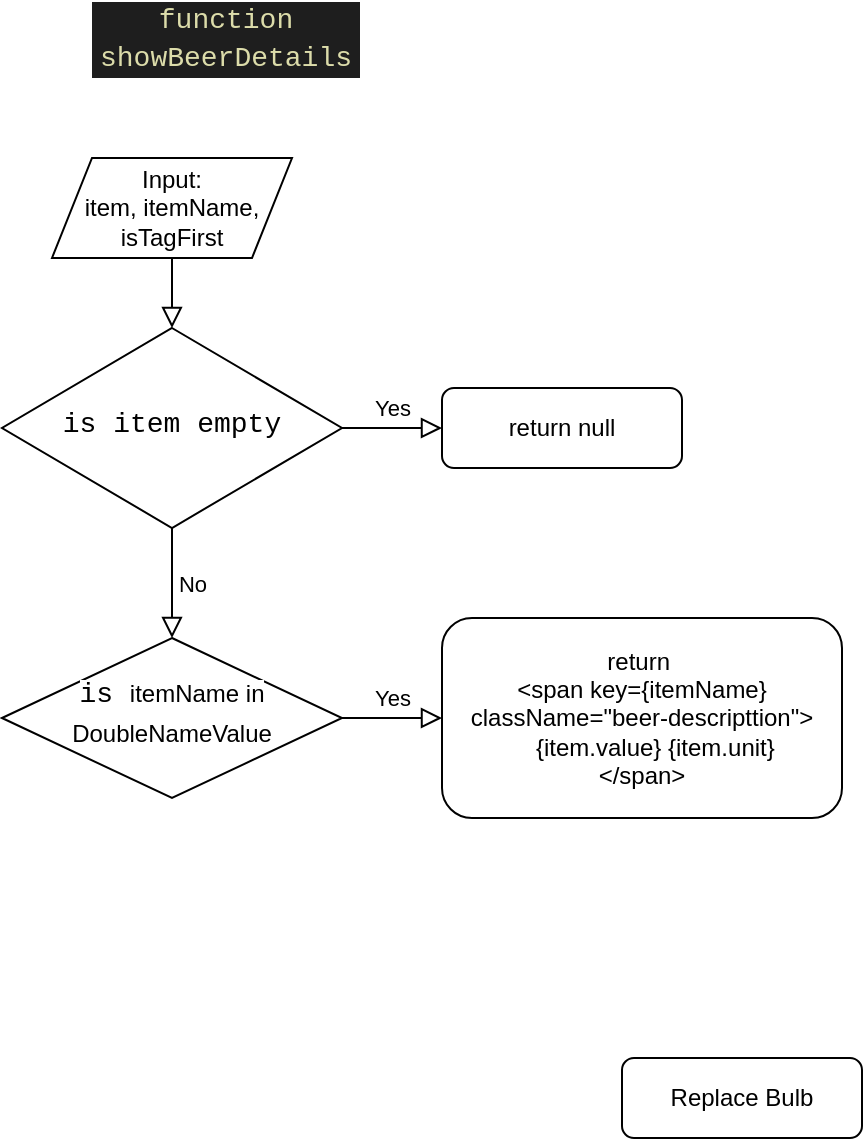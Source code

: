 <mxfile version="14.9.5" type="device"><diagram id="C5RBs43oDa-KdzZeNtuy" name="Page-1"><mxGraphModel dx="547" dy="1462" grid="1" gridSize="10" guides="1" tooltips="1" connect="1" arrows="1" fold="1" page="1" pageScale="1" pageWidth="827" pageHeight="1169" math="0" shadow="0"><root><mxCell id="WIyWlLk6GJQsqaUBKTNV-0"/><mxCell id="WIyWlLk6GJQsqaUBKTNV-1" parent="WIyWlLk6GJQsqaUBKTNV-0"/><mxCell id="WIyWlLk6GJQsqaUBKTNV-2" value="" style="rounded=0;html=1;jettySize=auto;orthogonalLoop=1;fontSize=11;endArrow=block;endFill=0;endSize=8;strokeWidth=1;shadow=0;labelBackgroundColor=none;edgeStyle=orthogonalEdgeStyle;exitX=0.5;exitY=1;exitDx=0;exitDy=0;" parent="WIyWlLk6GJQsqaUBKTNV-1" source="EcG-7mDZnvkj-JUPZVC7-0" target="WIyWlLk6GJQsqaUBKTNV-6" edge="1"><mxGeometry relative="1" as="geometry"><mxPoint x="240" y="120" as="sourcePoint"/><Array as="points"/></mxGeometry></mxCell><mxCell id="WIyWlLk6GJQsqaUBKTNV-5" value="Yes" style="edgeStyle=orthogonalEdgeStyle;rounded=0;html=1;jettySize=auto;orthogonalLoop=1;fontSize=11;endArrow=block;endFill=0;endSize=8;strokeWidth=1;shadow=0;labelBackgroundColor=none;" parent="WIyWlLk6GJQsqaUBKTNV-1" source="WIyWlLk6GJQsqaUBKTNV-6" target="WIyWlLk6GJQsqaUBKTNV-7" edge="1"><mxGeometry y="10" relative="1" as="geometry"><mxPoint as="offset"/></mxGeometry></mxCell><mxCell id="WIyWlLk6GJQsqaUBKTNV-6" value="&lt;div style=&quot;font-family: &amp;#34;consolas&amp;#34; , &amp;#34;courier new&amp;#34; , monospace ; font-size: 14px ; line-height: 19px&quot;&gt;&lt;span style=&quot;background-color: rgb(255 , 255 , 255)&quot;&gt;is item empty&lt;/span&gt;&lt;/div&gt;" style="rhombus;whiteSpace=wrap;html=1;shadow=0;fontFamily=Helvetica;fontSize=12;align=center;strokeWidth=1;spacing=6;spacingTop=-4;" parent="WIyWlLk6GJQsqaUBKTNV-1" vertex="1"><mxGeometry x="90" y="135" width="170" height="100" as="geometry"/></mxCell><mxCell id="WIyWlLk6GJQsqaUBKTNV-7" value="return null" style="rounded=1;whiteSpace=wrap;html=1;fontSize=12;glass=0;strokeWidth=1;shadow=0;" parent="WIyWlLk6GJQsqaUBKTNV-1" vertex="1"><mxGeometry x="310" y="165" width="120" height="40" as="geometry"/></mxCell><mxCell id="WIyWlLk6GJQsqaUBKTNV-12" value="Replace Bulb" style="rounded=1;whiteSpace=wrap;html=1;fontSize=12;glass=0;strokeWidth=1;shadow=0;" parent="WIyWlLk6GJQsqaUBKTNV-1" vertex="1"><mxGeometry x="400" y="500" width="120" height="40" as="geometry"/></mxCell><mxCell id="EcG-7mDZnvkj-JUPZVC7-0" value="Input:&lt;br&gt;item, itemName, isTagFirst" style="shape=parallelogram;perimeter=parallelogramPerimeter;whiteSpace=wrap;html=1;fixedSize=1;" vertex="1" parent="WIyWlLk6GJQsqaUBKTNV-1"><mxGeometry x="115" y="50" width="120" height="50" as="geometry"/></mxCell><mxCell id="EcG-7mDZnvkj-JUPZVC7-2" value="&lt;div style=&quot;color: rgb(212 , 212 , 212) ; background-color: rgb(30 , 30 , 30) ; font-family: &amp;#34;consolas&amp;#34; , &amp;#34;courier new&amp;#34; , monospace ; font-size: 14px ; line-height: 19px&quot;&gt;&lt;span style=&quot;color: #dcdcaa&quot;&gt;function showBeerDetails&lt;/span&gt;&lt;/div&gt;" style="text;html=1;strokeColor=none;fillColor=none;align=center;verticalAlign=middle;whiteSpace=wrap;rounded=0;" vertex="1" parent="WIyWlLk6GJQsqaUBKTNV-1"><mxGeometry x="134" y="-20" width="136" height="20" as="geometry"/></mxCell><mxCell id="EcG-7mDZnvkj-JUPZVC7-5" value="No" style="edgeStyle=orthogonalEdgeStyle;rounded=0;html=1;jettySize=auto;orthogonalLoop=1;fontSize=11;endArrow=block;endFill=0;endSize=8;strokeWidth=1;shadow=0;labelBackgroundColor=none;exitX=0.5;exitY=1;exitDx=0;exitDy=0;entryX=0.5;entryY=0;entryDx=0;entryDy=0;" edge="1" parent="WIyWlLk6GJQsqaUBKTNV-1" source="WIyWlLk6GJQsqaUBKTNV-6" target="EcG-7mDZnvkj-JUPZVC7-6"><mxGeometry y="10" relative="1" as="geometry"><mxPoint as="offset"/><mxPoint x="310.0" y="265" as="sourcePoint"/><mxPoint x="190" y="280" as="targetPoint"/></mxGeometry></mxCell><mxCell id="EcG-7mDZnvkj-JUPZVC7-6" value="&lt;div style=&quot;line-height: 19px&quot;&gt;&lt;span style=&quot;background-color: rgb(255 , 255 , 255)&quot;&gt;&lt;font face=&quot;consolas, courier new, monospace&quot;&gt;&lt;span style=&quot;font-size: 14px&quot;&gt;is &lt;/span&gt;&lt;/font&gt;itemName in DoubleNameValue&lt;/span&gt;&lt;/div&gt;" style="rhombus;whiteSpace=wrap;html=1;shadow=0;fontFamily=Helvetica;fontSize=12;align=center;strokeWidth=1;spacing=6;spacingTop=-4;" vertex="1" parent="WIyWlLk6GJQsqaUBKTNV-1"><mxGeometry x="90" y="290" width="170" height="80" as="geometry"/></mxCell><mxCell id="EcG-7mDZnvkj-JUPZVC7-8" value="Yes" style="edgeStyle=orthogonalEdgeStyle;rounded=0;html=1;jettySize=auto;orthogonalLoop=1;fontSize=11;endArrow=block;endFill=0;endSize=8;strokeWidth=1;shadow=0;labelBackgroundColor=none;exitX=1;exitY=0.5;exitDx=0;exitDy=0;" edge="1" parent="WIyWlLk6GJQsqaUBKTNV-1" target="EcG-7mDZnvkj-JUPZVC7-9" source="EcG-7mDZnvkj-JUPZVC7-6"><mxGeometry y="10" relative="1" as="geometry"><mxPoint as="offset"/><mxPoint x="270.0" y="330.0" as="sourcePoint"/></mxGeometry></mxCell><mxCell id="EcG-7mDZnvkj-JUPZVC7-9" value="return&amp;nbsp;&lt;br&gt;&lt;span&gt;&amp;lt;span key={itemName} className=&quot;beer-descripttion&quot;&amp;gt;&lt;/span&gt;&lt;div&gt;&amp;nbsp; &amp;nbsp; {item.value} {item.unit}&lt;/div&gt;&lt;div&gt;&amp;lt;/span&amp;gt;&lt;/div&gt;" style="rounded=1;whiteSpace=wrap;html=1;fontSize=12;glass=0;strokeWidth=1;shadow=0;" vertex="1" parent="WIyWlLk6GJQsqaUBKTNV-1"><mxGeometry x="310" y="280" width="200" height="100" as="geometry"/></mxCell></root></mxGraphModel></diagram></mxfile>
